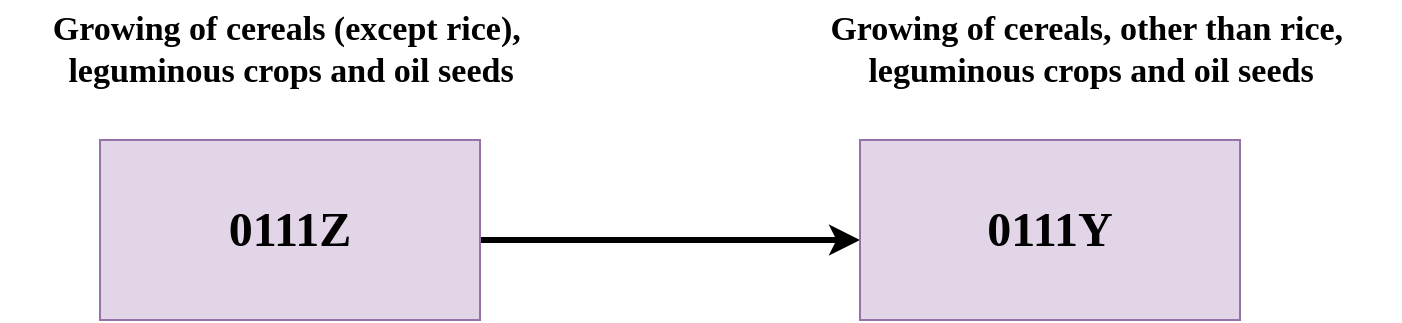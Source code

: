 <mxfile version="24.3.0" type="github">
  <diagram name="Page-1" id="Lo8HSTnLHUTpEW-vd8Br">
    <mxGraphModel dx="156" dy="574" grid="1" gridSize="10" guides="1" tooltips="1" connect="1" arrows="1" fold="1" page="1" pageScale="1" pageWidth="827" pageHeight="1169" math="0" shadow="0">
      <root>
        <mxCell id="0" />
        <mxCell id="1" parent="0" />
        <mxCell id="Y3UnYj8FbFtQByEBO_pm-288" value="Growing of cereals (except rice),&amp;nbsp;&lt;div&gt;leguminous crops and oil seeds&lt;/div&gt;" style="text;html=1;align=center;verticalAlign=middle;resizable=0;points=[];autosize=1;strokeColor=none;fillColor=none;fontColor=#000000;fontStyle=1;fontSize=17;fontFamily=Comic Sans MS;" parent="1" vertex="1">
          <mxGeometry x="840" y="400" width="290" height="50" as="geometry" />
        </mxCell>
        <mxCell id="34PX9lcjR3mRGtkqlF1x-5" value="" style="endArrow=classic;html=1;rounded=0;strokeWidth=3;" edge="1" parent="1">
          <mxGeometry width="50" height="50" relative="1" as="geometry">
            <mxPoint x="1080" y="520" as="sourcePoint" />
            <mxPoint x="1270" y="520" as="targetPoint" />
          </mxGeometry>
        </mxCell>
        <mxCell id="34PX9lcjR3mRGtkqlF1x-6" value="&lt;h1&gt;&lt;font color=&quot;#000000&quot;&gt;0111Z&lt;/font&gt;&lt;/h1&gt;" style="rounded=0;whiteSpace=wrap;html=1;fillColor=#e1d5e7;strokeColor=#9673a6;fontFamily=Comic Sans MS;" vertex="1" parent="1">
          <mxGeometry x="890" y="470" width="190" height="90" as="geometry" />
        </mxCell>
        <mxCell id="34PX9lcjR3mRGtkqlF1x-7" value="&lt;h1&gt;&lt;font color=&quot;#000000&quot;&gt;0111Y&lt;/font&gt;&lt;/h1&gt;" style="rounded=0;whiteSpace=wrap;html=1;fillColor=#e1d5e7;strokeColor=#9673a6;fontFamily=Comic Sans MS;" vertex="1" parent="1">
          <mxGeometry x="1270" y="470" width="190" height="90" as="geometry" />
        </mxCell>
        <mxCell id="34PX9lcjR3mRGtkqlF1x-8" value="Growing of cereals, other than rice,&amp;nbsp;&lt;div&gt;leguminous crops and oil seeds&lt;br&gt;&lt;/div&gt;" style="text;html=1;align=center;verticalAlign=middle;resizable=0;points=[];autosize=1;strokeColor=none;fillColor=none;fontColor=#000000;fontStyle=1;fontSize=17;fontFamily=Comic Sans MS;" vertex="1" parent="1">
          <mxGeometry x="1230" y="400" width="310" height="50" as="geometry" />
        </mxCell>
      </root>
    </mxGraphModel>
  </diagram>
</mxfile>
